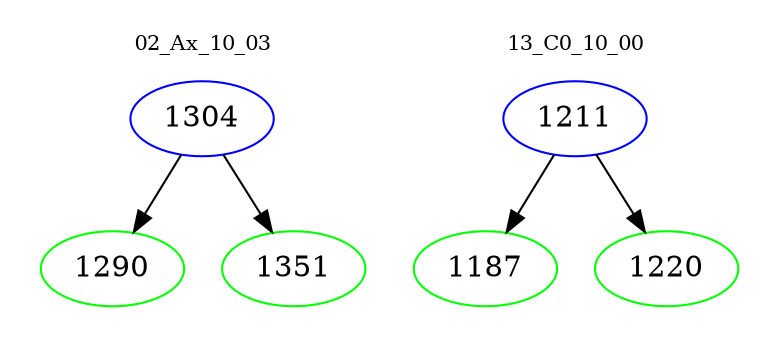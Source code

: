 digraph{
subgraph cluster_0 {
color = white
label = "02_Ax_10_03";
fontsize=10;
T0_1304 [label="1304", color="blue"]
T0_1304 -> T0_1290 [color="black"]
T0_1290 [label="1290", color="green"]
T0_1304 -> T0_1351 [color="black"]
T0_1351 [label="1351", color="green"]
}
subgraph cluster_1 {
color = white
label = "13_C0_10_00";
fontsize=10;
T1_1211 [label="1211", color="blue"]
T1_1211 -> T1_1187 [color="black"]
T1_1187 [label="1187", color="green"]
T1_1211 -> T1_1220 [color="black"]
T1_1220 [label="1220", color="green"]
}
}
